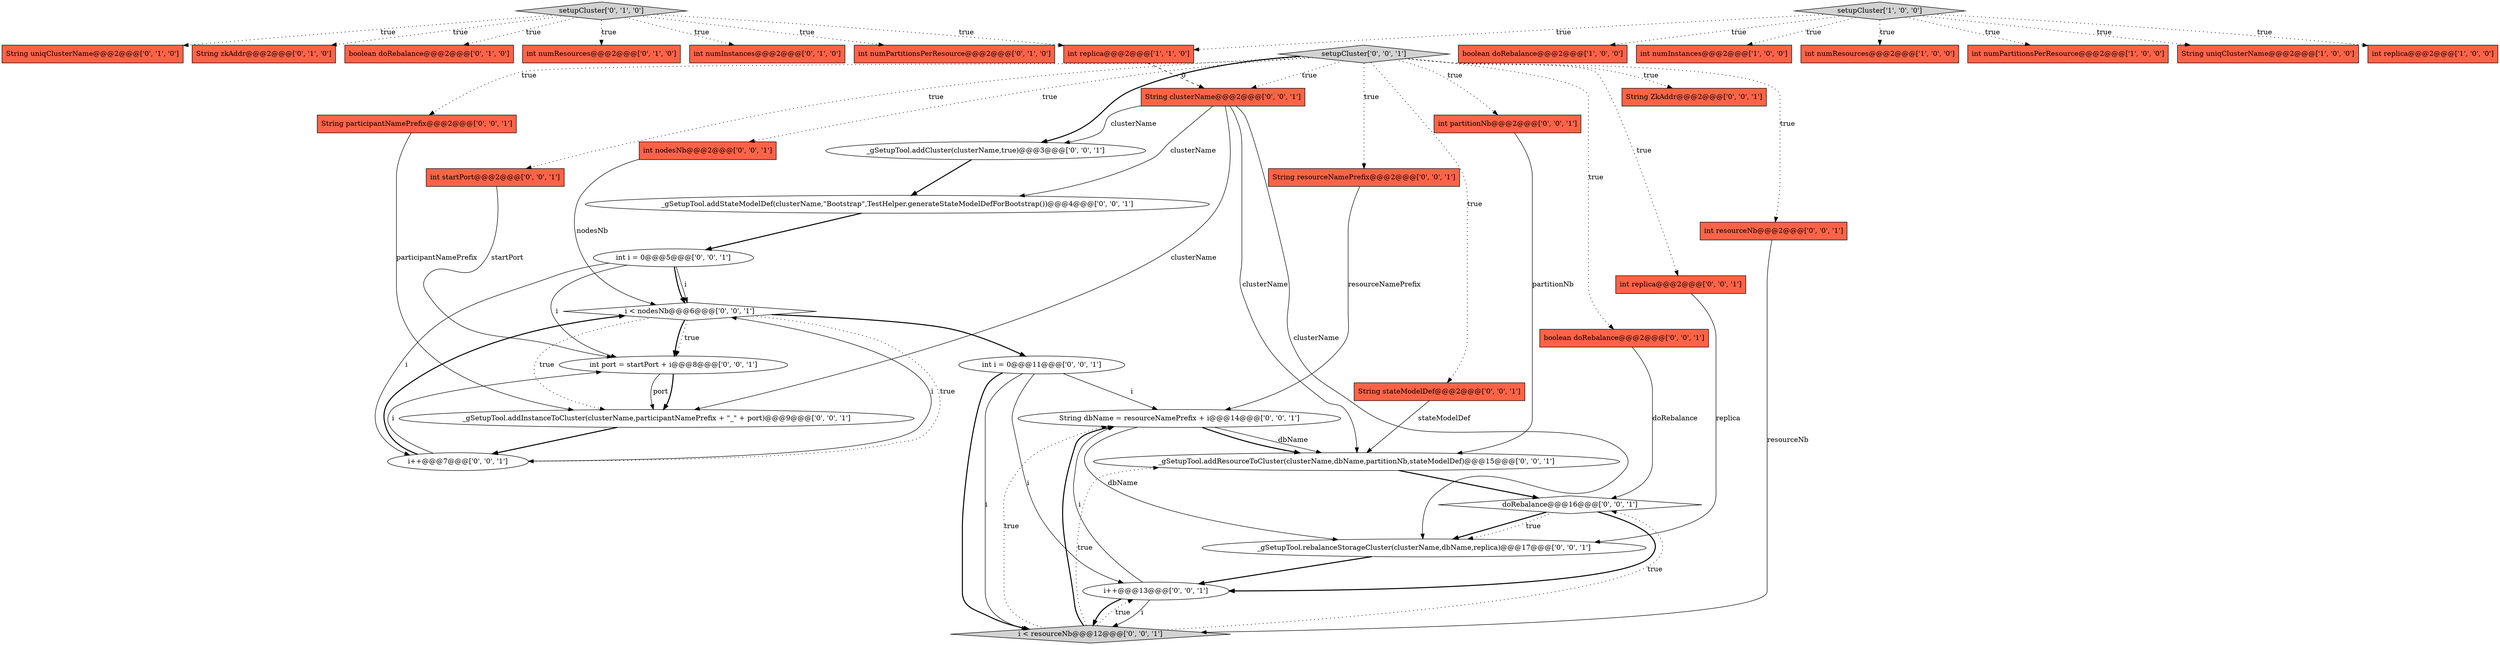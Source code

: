 digraph {
10 [style = filled, label = "boolean doRebalance@@@2@@@['0', '1', '0']", fillcolor = tomato, shape = box image = "AAA0AAABBB2BBB"];
21 [style = filled, label = "String resourceNamePrefix@@@2@@@['0', '0', '1']", fillcolor = tomato, shape = box image = "AAA0AAABBB3BBB"];
30 [style = filled, label = "i < nodesNb@@@6@@@['0', '0', '1']", fillcolor = white, shape = diamond image = "AAA0AAABBB3BBB"];
11 [style = filled, label = "int numResources@@@2@@@['0', '1', '0']", fillcolor = tomato, shape = box image = "AAA0AAABBB2BBB"];
9 [style = filled, label = "String uniqClusterName@@@2@@@['0', '1', '0']", fillcolor = tomato, shape = box image = "AAA0AAABBB2BBB"];
23 [style = filled, label = "String stateModelDef@@@2@@@['0', '0', '1']", fillcolor = tomato, shape = box image = "AAA0AAABBB3BBB"];
5 [style = filled, label = "boolean doRebalance@@@2@@@['1', '0', '0']", fillcolor = tomato, shape = box image = "AAA0AAABBB1BBB"];
27 [style = filled, label = "boolean doRebalance@@@2@@@['0', '0', '1']", fillcolor = tomato, shape = box image = "AAA0AAABBB3BBB"];
37 [style = filled, label = "String dbName = resourceNamePrefix + i@@@14@@@['0', '0', '1']", fillcolor = white, shape = ellipse image = "AAA0AAABBB3BBB"];
0 [style = filled, label = "int numInstances@@@2@@@['1', '0', '0']", fillcolor = tomato, shape = box image = "AAA0AAABBB1BBB"];
1 [style = filled, label = "setupCluster['1', '0', '0']", fillcolor = lightgray, shape = diamond image = "AAA0AAABBB1BBB"];
39 [style = filled, label = "String clusterName@@@2@@@['0', '0', '1']", fillcolor = tomato, shape = box image = "AAA0AAABBB3BBB"];
25 [style = filled, label = "i++@@@13@@@['0', '0', '1']", fillcolor = white, shape = ellipse image = "AAA0AAABBB3BBB"];
13 [style = filled, label = "String zkAddr@@@2@@@['0', '1', '0']", fillcolor = tomato, shape = box image = "AAA0AAABBB2BBB"];
18 [style = filled, label = "int port = startPort + i@@@8@@@['0', '0', '1']", fillcolor = white, shape = ellipse image = "AAA0AAABBB3BBB"];
38 [style = filled, label = "_gSetupTool.addStateModelDef(clusterName,\"Bootstrap\",TestHelper.generateStateModelDefForBootstrap())@@@4@@@['0', '0', '1']", fillcolor = white, shape = ellipse image = "AAA0AAABBB3BBB"];
7 [style = filled, label = "int replica@@@2@@@['1', '1', '0']", fillcolor = tomato, shape = box image = "AAA0AAABBB1BBB"];
2 [style = filled, label = "int numResources@@@2@@@['1', '0', '0']", fillcolor = tomato, shape = box image = "AAA0AAABBB1BBB"];
8 [style = filled, label = "int numInstances@@@2@@@['0', '1', '0']", fillcolor = tomato, shape = box image = "AAA0AAABBB2BBB"];
24 [style = filled, label = "i < resourceNb@@@12@@@['0', '0', '1']", fillcolor = lightgray, shape = diamond image = "AAA0AAABBB3BBB"];
26 [style = filled, label = "doRebalance@@@16@@@['0', '0', '1']", fillcolor = white, shape = diamond image = "AAA0AAABBB3BBB"];
29 [style = filled, label = "int resourceNb@@@2@@@['0', '0', '1']", fillcolor = tomato, shape = box image = "AAA0AAABBB3BBB"];
32 [style = filled, label = "int nodesNb@@@2@@@['0', '0', '1']", fillcolor = tomato, shape = box image = "AAA0AAABBB3BBB"];
40 [style = filled, label = "_gSetupTool.addCluster(clusterName,true)@@@3@@@['0', '0', '1']", fillcolor = white, shape = ellipse image = "AAA0AAABBB3BBB"];
20 [style = filled, label = "_gSetupTool.addResourceToCluster(clusterName,dbName,partitionNb,stateModelDef)@@@15@@@['0', '0', '1']", fillcolor = white, shape = ellipse image = "AAA0AAABBB3BBB"];
4 [style = filled, label = "int numPartitionsPerResource@@@2@@@['1', '0', '0']", fillcolor = tomato, shape = box image = "AAA0AAABBB1BBB"];
35 [style = filled, label = "_gSetupTool.rebalanceStorageCluster(clusterName,dbName,replica)@@@17@@@['0', '0', '1']", fillcolor = white, shape = ellipse image = "AAA0AAABBB3BBB"];
36 [style = filled, label = "i++@@@7@@@['0', '0', '1']", fillcolor = white, shape = ellipse image = "AAA0AAABBB3BBB"];
16 [style = filled, label = "int startPort@@@2@@@['0', '0', '1']", fillcolor = tomato, shape = box image = "AAA0AAABBB3BBB"];
17 [style = filled, label = "int i = 0@@@11@@@['0', '0', '1']", fillcolor = white, shape = ellipse image = "AAA0AAABBB3BBB"];
19 [style = filled, label = "int i = 0@@@5@@@['0', '0', '1']", fillcolor = white, shape = ellipse image = "AAA0AAABBB3BBB"];
3 [style = filled, label = "String uniqClusterName@@@2@@@['1', '0', '0']", fillcolor = tomato, shape = box image = "AAA0AAABBB1BBB"];
28 [style = filled, label = "_gSetupTool.addInstanceToCluster(clusterName,participantNamePrefix + \"_\" + port)@@@9@@@['0', '0', '1']", fillcolor = white, shape = ellipse image = "AAA0AAABBB3BBB"];
22 [style = filled, label = "String ZkAddr@@@2@@@['0', '0', '1']", fillcolor = tomato, shape = box image = "AAA0AAABBB3BBB"];
31 [style = filled, label = "setupCluster['0', '0', '1']", fillcolor = lightgray, shape = diamond image = "AAA0AAABBB3BBB"];
14 [style = filled, label = "int numPartitionsPerResource@@@2@@@['0', '1', '0']", fillcolor = tomato, shape = box image = "AAA0AAABBB2BBB"];
33 [style = filled, label = "String participantNamePrefix@@@2@@@['0', '0', '1']", fillcolor = tomato, shape = box image = "AAA0AAABBB3BBB"];
12 [style = filled, label = "setupCluster['0', '1', '0']", fillcolor = lightgray, shape = diamond image = "AAA0AAABBB2BBB"];
34 [style = filled, label = "int partitionNb@@@2@@@['0', '0', '1']", fillcolor = tomato, shape = box image = "AAA0AAABBB3BBB"];
6 [style = filled, label = "int replica@@@2@@@['1', '0', '0']", fillcolor = tomato, shape = box image = "AAA0AAABBB1BBB"];
15 [style = filled, label = "int replica@@@2@@@['0', '0', '1']", fillcolor = tomato, shape = box image = "AAA0AAABBB3BBB"];
12->10 [style = dotted, label="true"];
40->38 [style = bold, label=""];
12->7 [style = dotted, label="true"];
37->20 [style = solid, label="dbName"];
24->37 [style = bold, label=""];
31->15 [style = dotted, label="true"];
16->18 [style = solid, label="startPort"];
30->28 [style = dotted, label="true"];
7->39 [style = dashed, label="0"];
19->30 [style = bold, label=""];
37->20 [style = bold, label=""];
34->20 [style = solid, label="partitionNb"];
31->40 [style = bold, label=""];
24->26 [style = dotted, label="true"];
1->0 [style = dotted, label="true"];
19->30 [style = solid, label="i"];
30->18 [style = bold, label=""];
36->30 [style = bold, label=""];
24->20 [style = dotted, label="true"];
24->37 [style = dotted, label="true"];
12->11 [style = dotted, label="true"];
29->24 [style = solid, label="resourceNb"];
31->21 [style = dotted, label="true"];
39->40 [style = solid, label="clusterName"];
21->37 [style = solid, label="resourceNamePrefix"];
1->7 [style = dotted, label="true"];
31->33 [style = dotted, label="true"];
12->13 [style = dotted, label="true"];
18->28 [style = solid, label="port"];
17->24 [style = solid, label="i"];
17->25 [style = solid, label="i"];
38->19 [style = bold, label=""];
31->27 [style = dotted, label="true"];
37->35 [style = solid, label="dbName"];
39->35 [style = solid, label="clusterName"];
1->6 [style = dotted, label="true"];
36->18 [style = solid, label="i"];
18->28 [style = bold, label=""];
12->8 [style = dotted, label="true"];
26->25 [style = bold, label=""];
15->35 [style = solid, label="replica"];
17->37 [style = solid, label="i"];
1->3 [style = dotted, label="true"];
30->18 [style = dotted, label="true"];
31->16 [style = dotted, label="true"];
31->34 [style = dotted, label="true"];
39->20 [style = solid, label="clusterName"];
28->36 [style = bold, label=""];
12->9 [style = dotted, label="true"];
1->5 [style = dotted, label="true"];
17->24 [style = bold, label=""];
39->28 [style = solid, label="clusterName"];
32->30 [style = solid, label="nodesNb"];
26->35 [style = bold, label=""];
12->14 [style = dotted, label="true"];
31->29 [style = dotted, label="true"];
19->18 [style = solid, label="i"];
31->32 [style = dotted, label="true"];
23->20 [style = solid, label="stateModelDef"];
1->2 [style = dotted, label="true"];
35->25 [style = bold, label=""];
25->24 [style = solid, label="i"];
24->25 [style = dotted, label="true"];
31->39 [style = dotted, label="true"];
25->24 [style = bold, label=""];
31->22 [style = dotted, label="true"];
30->17 [style = bold, label=""];
36->30 [style = solid, label="i"];
26->35 [style = dotted, label="true"];
31->23 [style = dotted, label="true"];
20->26 [style = bold, label=""];
1->4 [style = dotted, label="true"];
39->38 [style = solid, label="clusterName"];
33->28 [style = solid, label="participantNamePrefix"];
19->36 [style = solid, label="i"];
30->36 [style = dotted, label="true"];
27->26 [style = solid, label="doRebalance"];
25->37 [style = solid, label="i"];
}
